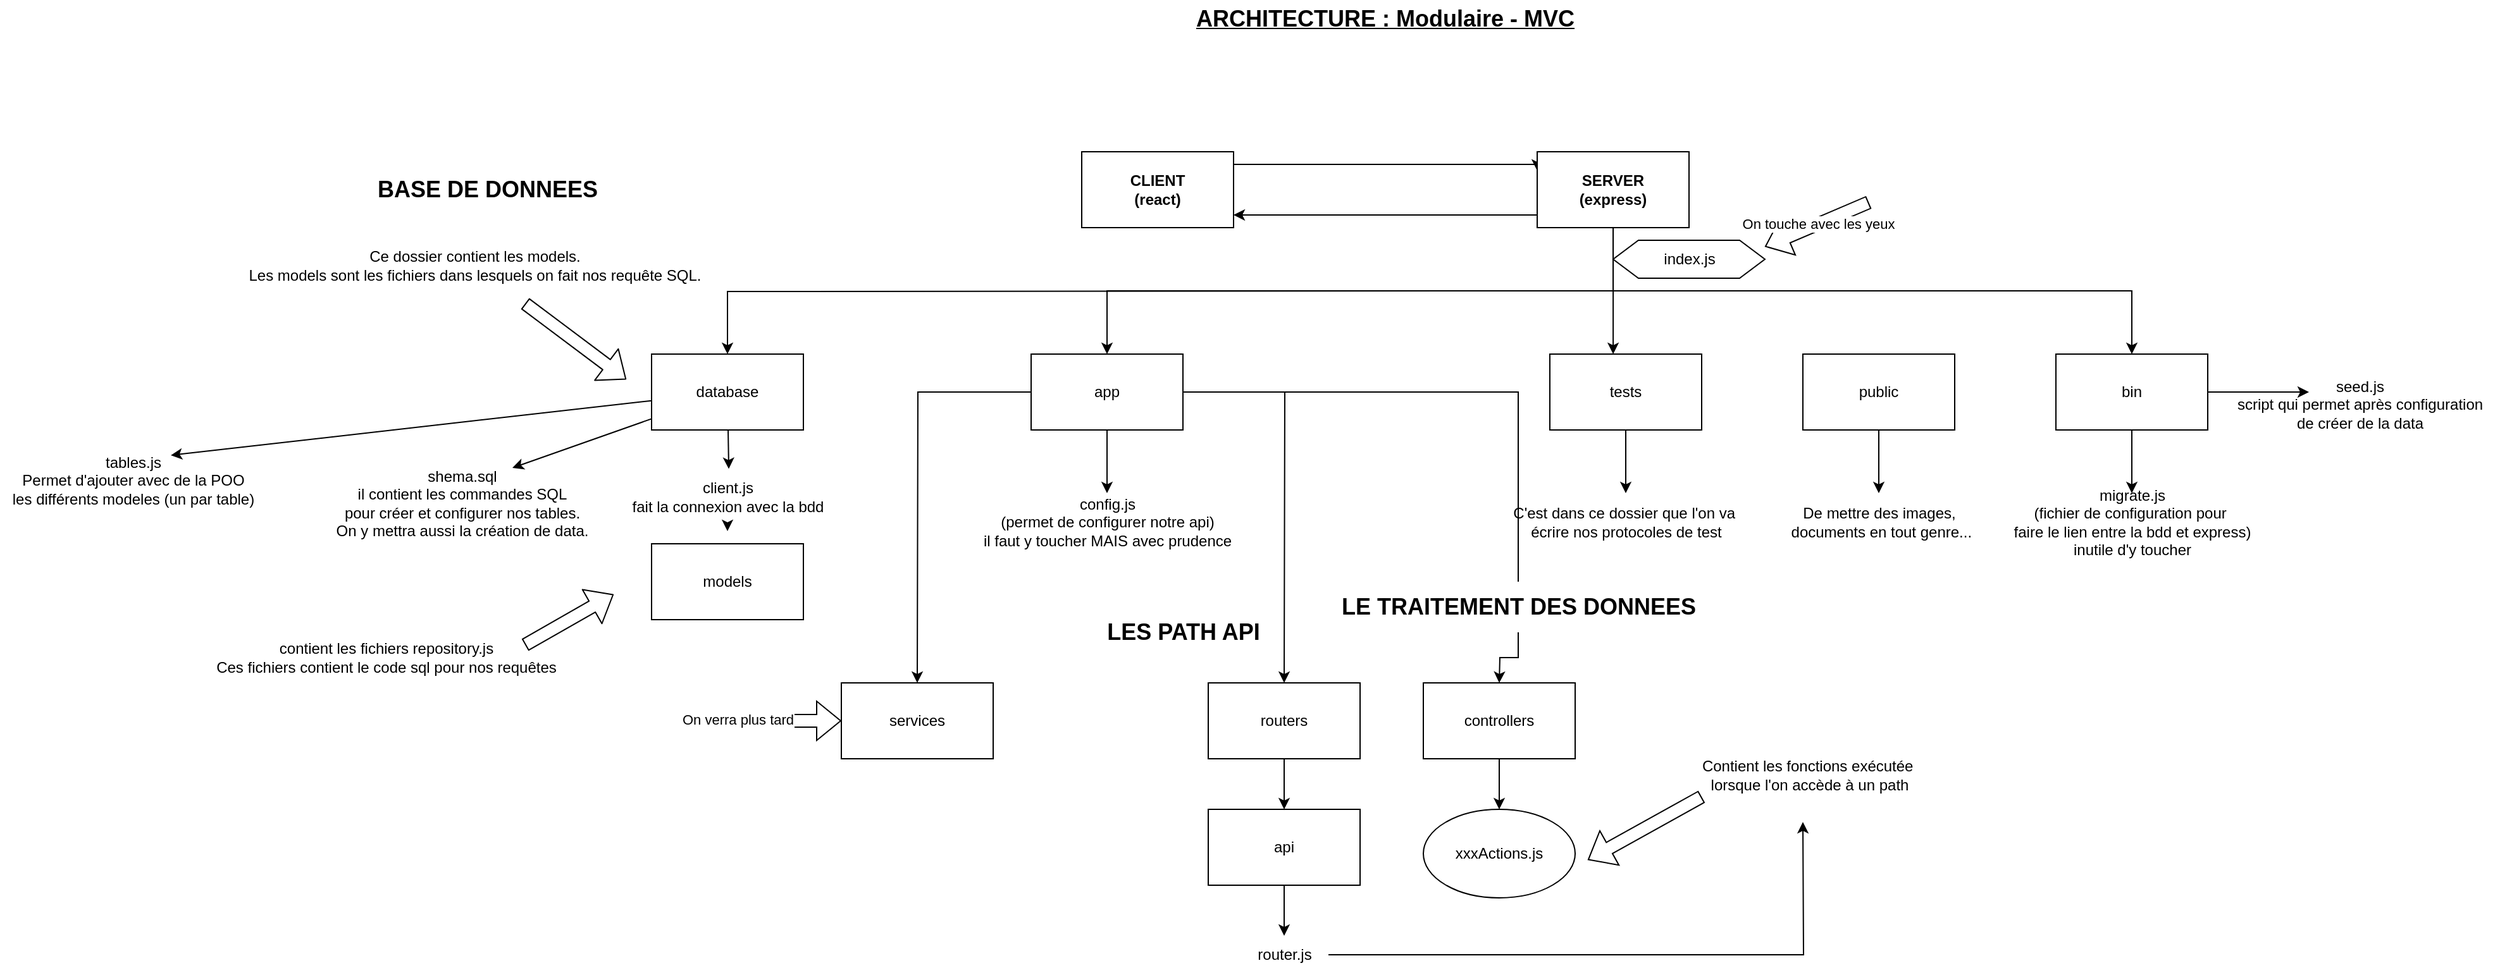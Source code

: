 <mxfile>
    <diagram id="6C8iT1yJUuaaE5_hDtls" name="architecture">
        <mxGraphModel dx="2037" dy="833" grid="1" gridSize="10" guides="1" tooltips="1" connect="1" arrows="1" fold="1" page="1" pageScale="1" pageWidth="827" pageHeight="1169" math="0" shadow="0">
            <root>
                <mxCell id="0"/>
                <mxCell id="1" parent="0"/>
                <mxCell id="2" style="edgeStyle=orthogonalEdgeStyle;rounded=0;orthogonalLoop=1;jettySize=auto;html=1;entryX=0.5;entryY=0;entryDx=0;entryDy=0;" parent="1" source="10" target="22" edge="1">
                    <mxGeometry relative="1" as="geometry">
                        <Array as="points">
                            <mxPoint x="580" y="270"/>
                            <mxPoint x="990" y="270"/>
                        </Array>
                    </mxGeometry>
                </mxCell>
                <mxCell id="3" value="" style="shape=hexagon;perimeter=hexagonPerimeter2;whiteSpace=wrap;html=1;fixedSize=1;" parent="1" vertex="1">
                    <mxGeometry x="580" y="230" width="120" height="30" as="geometry"/>
                </mxCell>
                <mxCell id="4" value="ARCHITECTURE : Modulaire - MVC" style="text;html=1;align=center;verticalAlign=middle;whiteSpace=wrap;rounded=0;fontStyle=5;fontSize=18;" parent="1" vertex="1">
                    <mxGeometry x="240" y="40" width="320" height="30" as="geometry"/>
                </mxCell>
                <mxCell id="5" style="edgeStyle=orthogonalEdgeStyle;rounded=0;orthogonalLoop=1;jettySize=auto;html=1;entryX=0;entryY=0.25;entryDx=0;entryDy=0;" parent="1" source="6" target="10" edge="1">
                    <mxGeometry relative="1" as="geometry">
                        <mxPoint x="500" y="160" as="targetPoint"/>
                        <Array as="points">
                            <mxPoint x="520" y="170"/>
                        </Array>
                    </mxGeometry>
                </mxCell>
                <mxCell id="6" value="&lt;b&gt;CLIENT&lt;/b&gt;&lt;div&gt;&lt;b&gt;(react)&lt;/b&gt;&lt;/div&gt;" style="rounded=0;whiteSpace=wrap;html=1;" parent="1" vertex="1">
                    <mxGeometry x="160" y="160" width="120" height="60" as="geometry"/>
                </mxCell>
                <mxCell id="7" style="edgeStyle=orthogonalEdgeStyle;rounded=0;orthogonalLoop=1;jettySize=auto;html=1;" parent="1" edge="1">
                    <mxGeometry relative="1" as="geometry">
                        <mxPoint x="520" y="210" as="sourcePoint"/>
                        <mxPoint x="280" y="210" as="targetPoint"/>
                    </mxGeometry>
                </mxCell>
                <mxCell id="8" style="edgeStyle=orthogonalEdgeStyle;rounded=0;orthogonalLoop=1;jettySize=auto;html=1;entryX=0.5;entryY=0;entryDx=0;entryDy=0;" parent="1" source="10" target="29" edge="1">
                    <mxGeometry relative="1" as="geometry">
                        <Array as="points">
                            <mxPoint x="580" y="270"/>
                            <mxPoint x="180" y="270"/>
                        </Array>
                    </mxGeometry>
                </mxCell>
                <mxCell id="9" style="edgeStyle=orthogonalEdgeStyle;rounded=0;orthogonalLoop=1;jettySize=auto;html=1;entryX=0.5;entryY=0;entryDx=0;entryDy=0;" parent="1" target="46" edge="1">
                    <mxGeometry relative="1" as="geometry">
                        <mxPoint x="500" y="270" as="sourcePoint"/>
                        <mxPoint x="-160" y="400" as="targetPoint"/>
                    </mxGeometry>
                </mxCell>
                <mxCell id="10" value="&lt;div&gt;&lt;b&gt;SERVER&lt;/b&gt;&lt;/div&gt;&lt;div&gt;&lt;b&gt;(express)&lt;/b&gt;&lt;/div&gt;" style="rounded=0;whiteSpace=wrap;html=1;" parent="1" vertex="1">
                    <mxGeometry x="520" y="160" width="120" height="60" as="geometry"/>
                </mxCell>
                <mxCell id="11" value="index.js" style="text;html=1;align=center;verticalAlign=middle;resizable=0;points=[];autosize=1;strokeColor=none;fillColor=none;" parent="1" vertex="1">
                    <mxGeometry x="610" y="230" width="60" height="30" as="geometry"/>
                </mxCell>
                <mxCell id="12" value="" style="shape=flexArrow;endArrow=classic;html=1;rounded=0;entryX=0.965;entryY=0.502;entryDx=0;entryDy=0;entryPerimeter=0;" parent="1" edge="1">
                    <mxGeometry width="50" height="50" relative="1" as="geometry">
                        <mxPoint x="782.1" y="200" as="sourcePoint"/>
                        <mxPoint x="700.0" y="235.06" as="targetPoint"/>
                    </mxGeometry>
                </mxCell>
                <mxCell id="13" value="On touche avec les yeux" style="edgeLabel;html=1;align=center;verticalAlign=middle;resizable=0;points=[];" parent="12" vertex="1" connectable="0">
                    <mxGeometry x="-0.021" relative="1" as="geometry">
                        <mxPoint as="offset"/>
                    </mxGeometry>
                </mxCell>
                <mxCell id="14" style="edgeStyle=orthogonalEdgeStyle;rounded=0;orthogonalLoop=1;jettySize=auto;html=1;" parent="1" source="15" edge="1">
                    <mxGeometry relative="1" as="geometry">
                        <mxPoint x="590" y="430" as="targetPoint"/>
                    </mxGeometry>
                </mxCell>
                <mxCell id="15" value="tests" style="rounded=0;whiteSpace=wrap;html=1;" parent="1" vertex="1">
                    <mxGeometry x="530" y="320" width="120" height="60" as="geometry"/>
                </mxCell>
                <mxCell id="16" value="C'est dans ce dossier que l'on va&amp;nbsp;&lt;div&gt;écrire nos protocoles de test&lt;/div&gt;" style="text;html=1;align=center;verticalAlign=middle;resizable=0;points=[];autosize=1;strokeColor=none;fillColor=none;" parent="1" vertex="1">
                    <mxGeometry x="490" y="433" width="200" height="40" as="geometry"/>
                </mxCell>
                <mxCell id="17" style="edgeStyle=orthogonalEdgeStyle;rounded=0;orthogonalLoop=1;jettySize=auto;html=1;" parent="1" source="18" edge="1">
                    <mxGeometry relative="1" as="geometry">
                        <mxPoint x="790" y="430" as="targetPoint"/>
                    </mxGeometry>
                </mxCell>
                <mxCell id="18" value="public" style="rounded=0;whiteSpace=wrap;html=1;" parent="1" vertex="1">
                    <mxGeometry x="730" y="320" width="120" height="60" as="geometry"/>
                </mxCell>
                <mxCell id="19" value="De mettre des images,&lt;div&gt;&amp;nbsp;documents en tout genre...&lt;/div&gt;" style="text;html=1;align=center;verticalAlign=middle;resizable=0;points=[];autosize=1;strokeColor=none;fillColor=none;" parent="1" vertex="1">
                    <mxGeometry x="705" y="433" width="170" height="40" as="geometry"/>
                </mxCell>
                <mxCell id="20" style="edgeStyle=orthogonalEdgeStyle;rounded=0;orthogonalLoop=1;jettySize=auto;html=1;" parent="1" source="22" edge="1">
                    <mxGeometry relative="1" as="geometry">
                        <mxPoint x="990" y="430" as="targetPoint"/>
                    </mxGeometry>
                </mxCell>
                <mxCell id="21" style="edgeStyle=orthogonalEdgeStyle;rounded=0;orthogonalLoop=1;jettySize=auto;html=1;" parent="1" source="22" edge="1">
                    <mxGeometry relative="1" as="geometry">
                        <mxPoint x="1130" y="350" as="targetPoint"/>
                    </mxGeometry>
                </mxCell>
                <mxCell id="22" value="bin" style="rounded=0;whiteSpace=wrap;html=1;" parent="1" vertex="1">
                    <mxGeometry x="930" y="320" width="120" height="60" as="geometry"/>
                </mxCell>
                <mxCell id="23" value="migrate.js&lt;div&gt;(fichier de configuration pour&amp;nbsp;&lt;/div&gt;&lt;div&gt;faire le lien entre la bdd et express)&lt;/div&gt;&lt;div&gt;inutile d'y toucher&lt;/div&gt;" style="text;html=1;align=center;verticalAlign=middle;resizable=0;points=[];autosize=1;strokeColor=none;fillColor=none;" parent="1" vertex="1">
                    <mxGeometry x="885" y="418" width="210" height="70" as="geometry"/>
                </mxCell>
                <mxCell id="24" value="seed.js&lt;div&gt;script qui permet après configuration&lt;/div&gt;&lt;div&gt;de créer de la data&lt;/div&gt;" style="text;html=1;align=center;verticalAlign=middle;resizable=0;points=[];autosize=1;strokeColor=none;fillColor=none;" parent="1" vertex="1">
                    <mxGeometry x="1060" y="330" width="220" height="60" as="geometry"/>
                </mxCell>
                <mxCell id="25" style="edgeStyle=orthogonalEdgeStyle;rounded=0;orthogonalLoop=1;jettySize=auto;html=1;" parent="1" source="29" edge="1">
                    <mxGeometry relative="1" as="geometry">
                        <mxPoint x="180" y="430" as="targetPoint"/>
                    </mxGeometry>
                </mxCell>
                <mxCell id="26" style="edgeStyle=orthogonalEdgeStyle;rounded=0;orthogonalLoop=1;jettySize=auto;html=1;" parent="1" source="29" edge="1">
                    <mxGeometry relative="1" as="geometry">
                        <mxPoint x="30" y="580" as="targetPoint"/>
                    </mxGeometry>
                </mxCell>
                <mxCell id="27" style="edgeStyle=orthogonalEdgeStyle;rounded=0;orthogonalLoop=1;jettySize=auto;html=1;" parent="1" source="29" edge="1">
                    <mxGeometry relative="1" as="geometry">
                        <mxPoint x="320" y="580" as="targetPoint"/>
                    </mxGeometry>
                </mxCell>
                <mxCell id="28" style="edgeStyle=orthogonalEdgeStyle;rounded=0;orthogonalLoop=1;jettySize=auto;html=1;startArrow=none;" parent="1" source="63" edge="1">
                    <mxGeometry relative="1" as="geometry">
                        <mxPoint x="490" y="580" as="targetPoint"/>
                    </mxGeometry>
                </mxCell>
                <mxCell id="29" value="app" style="rounded=0;whiteSpace=wrap;html=1;" parent="1" vertex="1">
                    <mxGeometry x="120" y="320" width="120" height="60" as="geometry"/>
                </mxCell>
                <mxCell id="30" value="config.js&lt;div&gt;(permet de configurer notre api)&lt;/div&gt;&lt;div&gt;il faut y toucher MAIS avec prudence&lt;/div&gt;" style="text;html=1;align=center;verticalAlign=middle;resizable=0;points=[];autosize=1;strokeColor=none;fillColor=none;" parent="1" vertex="1">
                    <mxGeometry x="70" y="423" width="220" height="60" as="geometry"/>
                </mxCell>
                <mxCell id="31" value="services" style="whiteSpace=wrap;html=1;" parent="1" vertex="1">
                    <mxGeometry x="-30" y="580" width="120" height="60" as="geometry"/>
                </mxCell>
                <mxCell id="32" value="" style="shape=flexArrow;endArrow=classic;html=1;rounded=0;entryX=0;entryY=0.5;entryDx=0;entryDy=0;" parent="1" target="31" edge="1">
                    <mxGeometry width="50" height="50" relative="1" as="geometry">
                        <mxPoint x="-140" y="610" as="sourcePoint"/>
                        <mxPoint x="-90" y="580" as="targetPoint"/>
                    </mxGeometry>
                </mxCell>
                <mxCell id="33" value="On verra plus tard" style="edgeLabel;html=1;align=center;verticalAlign=middle;resizable=0;points=[];" parent="32" vertex="1" connectable="0">
                    <mxGeometry x="-0.49" y="1" relative="1" as="geometry">
                        <mxPoint as="offset"/>
                    </mxGeometry>
                </mxCell>
                <mxCell id="34" style="edgeStyle=orthogonalEdgeStyle;rounded=0;orthogonalLoop=1;jettySize=auto;html=1;" parent="1" source="35" edge="1">
                    <mxGeometry relative="1" as="geometry">
                        <mxPoint x="320" y="680" as="targetPoint"/>
                    </mxGeometry>
                </mxCell>
                <mxCell id="35" value="routers" style="rounded=0;whiteSpace=wrap;html=1;" parent="1" vertex="1">
                    <mxGeometry x="260" y="580" width="120" height="60" as="geometry"/>
                </mxCell>
                <mxCell id="36" style="edgeStyle=orthogonalEdgeStyle;rounded=0;orthogonalLoop=1;jettySize=auto;html=1;" parent="1" source="37" edge="1">
                    <mxGeometry relative="1" as="geometry">
                        <mxPoint x="730" y="690" as="targetPoint"/>
                    </mxGeometry>
                </mxCell>
                <mxCell id="37" value="router.js" style="text;html=1;align=center;verticalAlign=middle;resizable=0;points=[];autosize=1;strokeColor=none;fillColor=none;" parent="1" vertex="1">
                    <mxGeometry x="285" y="780" width="70" height="30" as="geometry"/>
                </mxCell>
                <mxCell id="38" style="edgeStyle=orthogonalEdgeStyle;rounded=0;orthogonalLoop=1;jettySize=auto;html=1;" parent="1" source="39" edge="1">
                    <mxGeometry relative="1" as="geometry">
                        <mxPoint x="320" y="780" as="targetPoint"/>
                    </mxGeometry>
                </mxCell>
                <mxCell id="39" value="api" style="rounded=0;whiteSpace=wrap;html=1;" parent="1" vertex="1">
                    <mxGeometry x="260" y="680" width="120" height="60" as="geometry"/>
                </mxCell>
                <mxCell id="40" value="" style="edgeStyle=orthogonalEdgeStyle;rounded=0;orthogonalLoop=1;jettySize=auto;html=1;" parent="1" source="41" target="42" edge="1">
                    <mxGeometry relative="1" as="geometry"/>
                </mxCell>
                <mxCell id="41" value="controllers" style="rounded=0;whiteSpace=wrap;html=1;" parent="1" vertex="1">
                    <mxGeometry x="430" y="580" width="120" height="60" as="geometry"/>
                </mxCell>
                <mxCell id="42" value="xxxActions.js" style="ellipse;whiteSpace=wrap;html=1;rounded=0;" parent="1" vertex="1">
                    <mxGeometry x="430" y="680" width="120" height="70" as="geometry"/>
                </mxCell>
                <mxCell id="43" value="" style="shape=flexArrow;endArrow=classic;html=1;rounded=0;" parent="1" edge="1">
                    <mxGeometry width="50" height="50" relative="1" as="geometry">
                        <mxPoint x="650" y="670" as="sourcePoint"/>
                        <mxPoint x="560" y="720" as="targetPoint"/>
                    </mxGeometry>
                </mxCell>
                <mxCell id="44" value="Contient les fonctions exécutée&amp;nbsp;&lt;div&gt;lorsque l'on accède à un path&lt;/div&gt;" style="text;html=1;align=center;verticalAlign=middle;resizable=0;points=[];autosize=1;strokeColor=none;fillColor=none;" parent="1" vertex="1">
                    <mxGeometry x="640" y="633" width="190" height="40" as="geometry"/>
                </mxCell>
                <mxCell id="45" style="edgeStyle=orthogonalEdgeStyle;rounded=0;orthogonalLoop=1;jettySize=auto;html=1;entryX=0.417;entryY=0;entryDx=0;entryDy=0;entryPerimeter=0;" parent="1" source="10" target="15" edge="1">
                    <mxGeometry relative="1" as="geometry"/>
                </mxCell>
                <mxCell id="52" style="edgeStyle=none;html=1;entryX=0.506;entryY=-0.055;entryDx=0;entryDy=0;entryPerimeter=0;" parent="1" source="46" target="50" edge="1">
                    <mxGeometry relative="1" as="geometry"/>
                </mxCell>
                <mxCell id="53" style="edgeStyle=none;html=1;" parent="1" source="46" edge="1">
                    <mxGeometry relative="1" as="geometry">
                        <mxPoint x="-290" y="410" as="targetPoint"/>
                    </mxGeometry>
                </mxCell>
                <mxCell id="55" style="edgeStyle=none;html=1;" parent="1" source="46" edge="1">
                    <mxGeometry relative="1" as="geometry">
                        <mxPoint x="-560" y="400" as="targetPoint"/>
                    </mxGeometry>
                </mxCell>
                <mxCell id="46" value="database" style="whiteSpace=wrap;html=1;" parent="1" vertex="1">
                    <mxGeometry x="-180" y="320" width="120" height="60" as="geometry"/>
                </mxCell>
                <mxCell id="48" value="Ce dossier contient les models.&lt;br&gt;Les models sont les fichiers dans lesquels on fait nos requête SQL." style="text;html=1;align=center;verticalAlign=middle;resizable=0;points=[];autosize=1;strokeColor=none;fillColor=none;" parent="1" vertex="1">
                    <mxGeometry x="-510" y="230" width="380" height="40" as="geometry"/>
                </mxCell>
                <mxCell id="49" value="" style="shape=flexArrow;endArrow=classic;html=1;" parent="1" edge="1">
                    <mxGeometry width="50" height="50" relative="1" as="geometry">
                        <mxPoint x="-280" y="280" as="sourcePoint"/>
                        <mxPoint x="-200" y="340" as="targetPoint"/>
                    </mxGeometry>
                </mxCell>
                <mxCell id="57" style="edgeStyle=none;html=1;" parent="1" source="50" edge="1">
                    <mxGeometry relative="1" as="geometry">
                        <mxPoint x="-120" y="460" as="targetPoint"/>
                    </mxGeometry>
                </mxCell>
                <mxCell id="50" value="client.js&lt;br&gt;fait la connexion avec la bdd" style="text;html=1;align=center;verticalAlign=middle;resizable=0;points=[];autosize=1;strokeColor=none;fillColor=none;" parent="1" vertex="1">
                    <mxGeometry x="-205" y="413" width="170" height="40" as="geometry"/>
                </mxCell>
                <mxCell id="54" value="shema.sql&lt;br&gt;il contient les commandes SQL&lt;br&gt;pour créer et configurer nos tables.&lt;br&gt;On y mettra aussi la création de data." style="text;html=1;align=center;verticalAlign=middle;resizable=0;points=[];autosize=1;strokeColor=none;fillColor=none;" parent="1" vertex="1">
                    <mxGeometry x="-440" y="403" width="220" height="70" as="geometry"/>
                </mxCell>
                <mxCell id="56" value="tables.js&lt;br&gt;Permet d'ajouter avec de la POO&lt;br&gt;les différents modeles (un par table)" style="text;html=1;align=center;verticalAlign=middle;resizable=0;points=[];autosize=1;strokeColor=none;fillColor=none;" parent="1" vertex="1">
                    <mxGeometry x="-695" y="390" width="210" height="60" as="geometry"/>
                </mxCell>
                <mxCell id="59" value="models" style="rounded=0;whiteSpace=wrap;html=1;" parent="1" vertex="1">
                    <mxGeometry x="-180" y="470" width="120" height="60" as="geometry"/>
                </mxCell>
                <mxCell id="60" value="" style="shape=flexArrow;endArrow=classic;html=1;" parent="1" edge="1">
                    <mxGeometry width="50" height="50" relative="1" as="geometry">
                        <mxPoint x="-280" y="550" as="sourcePoint"/>
                        <mxPoint x="-210" y="510" as="targetPoint"/>
                    </mxGeometry>
                </mxCell>
                <mxCell id="61" value="contient les fichiers repository.js&lt;br&gt;Ces fichiers contient le code sql pour nos requêtes" style="text;html=1;align=center;verticalAlign=middle;resizable=0;points=[];autosize=1;strokeColor=none;fillColor=none;" parent="1" vertex="1">
                    <mxGeometry x="-535" y="540" width="290" height="40" as="geometry"/>
                </mxCell>
                <mxCell id="62" value="BASE DE DONNEES" style="text;html=1;align=center;verticalAlign=middle;resizable=0;points=[];autosize=1;strokeColor=none;fillColor=none;fontStyle=1;fontSize=18;" parent="1" vertex="1">
                    <mxGeometry x="-410" y="170" width="200" height="40" as="geometry"/>
                </mxCell>
                <mxCell id="64" value="" style="edgeStyle=orthogonalEdgeStyle;rounded=0;orthogonalLoop=1;jettySize=auto;html=1;endArrow=none;" parent="1" source="29" target="63" edge="1">
                    <mxGeometry relative="1" as="geometry">
                        <mxPoint x="490" y="580" as="targetPoint"/>
                        <mxPoint x="240" y="350" as="sourcePoint"/>
                    </mxGeometry>
                </mxCell>
                <mxCell id="63" value="LE TRAITEMENT DES DONNEES" style="text;html=1;align=center;verticalAlign=middle;resizable=0;points=[];autosize=1;strokeColor=none;fillColor=none;fontSize=18;fontStyle=1" parent="1" vertex="1">
                    <mxGeometry x="355" y="500" width="300" height="40" as="geometry"/>
                </mxCell>
                <mxCell id="65" value="LES PATH API" style="text;html=1;align=center;verticalAlign=middle;resizable=0;points=[];autosize=1;strokeColor=none;fillColor=none;fontSize=18;fontStyle=1" parent="1" vertex="1">
                    <mxGeometry x="170" y="520" width="140" height="40" as="geometry"/>
                </mxCell>
            </root>
        </mxGraphModel>
    </diagram>
    <diagram id="ioc8HEbwDxMBcM6mTdF6" name="routes &amp; controller">
        <mxGraphModel dx="2203" dy="852" grid="1" gridSize="10" guides="1" tooltips="1" connect="1" arrows="1" fold="1" page="1" pageScale="1" pageWidth="827" pageHeight="1169" math="0" shadow="0">
            <root>
                <mxCell id="0"/>
                <mxCell id="1" parent="0"/>
                <mxCell id="cNtUB5BeEh3PnVd3XFT7-48" value="" style="rounded=0;whiteSpace=wrap;html=1;" parent="1" vertex="1">
                    <mxGeometry x="-15" y="1410.5" width="350" height="209" as="geometry"/>
                </mxCell>
                <mxCell id="cNtUB5BeEh3PnVd3XFT7-49" value="DOSSIER APP" style="text;html=1;align=center;verticalAlign=middle;whiteSpace=wrap;rounded=0;fontStyle=5;fontSize=18;" parent="1" vertex="1">
                    <mxGeometry x="255" y="970" width="320" height="30" as="geometry"/>
                </mxCell>
                <mxCell id="cNtUB5BeEh3PnVd3XFT7-50" value="routers" style="rounded=0;whiteSpace=wrap;html=1;" parent="1" vertex="1">
                    <mxGeometry x="215" y="1030" width="120" height="60" as="geometry"/>
                </mxCell>
                <mxCell id="cNtUB5BeEh3PnVd3XFT7-51" value="controllers" style="rounded=0;whiteSpace=wrap;html=1;" parent="1" vertex="1">
                    <mxGeometry x="495" y="1030" width="120" height="60" as="geometry"/>
                </mxCell>
                <mxCell id="cNtUB5BeEh3PnVd3XFT7-52" value="dossier qui contient nos routes&lt;div&gt;&lt;br&gt;&lt;/div&gt;&lt;div&gt;route : path + action à executer&lt;/div&gt;" style="text;html=1;align=center;verticalAlign=middle;resizable=0;points=[];autosize=1;strokeColor=none;fillColor=none;" parent="1" vertex="1">
                    <mxGeometry x="-45" y="975" width="190" height="60" as="geometry"/>
                </mxCell>
                <mxCell id="cNtUB5BeEh3PnVd3XFT7-53" value="" style="shape=flexArrow;endArrow=classic;html=1;rounded=0;" parent="1" edge="1">
                    <mxGeometry width="50" height="50" relative="1" as="geometry">
                        <mxPoint x="145" y="1010" as="sourcePoint"/>
                        <mxPoint x="205" y="1040" as="targetPoint"/>
                    </mxGeometry>
                </mxCell>
                <mxCell id="cNtUB5BeEh3PnVd3XFT7-54" value="dossier qui contient nos controllers&lt;div&gt;&lt;br&gt;&lt;/div&gt;&lt;div&gt;chaque controller contient des actions&lt;/div&gt;&lt;div&gt;chaque action execute une fonction qui renvoie une response&lt;/div&gt;" style="text;html=1;align=center;verticalAlign=middle;resizable=0;points=[];autosize=1;strokeColor=none;fillColor=none;" parent="1" vertex="1">
                    <mxGeometry x="665" y="970" width="350" height="70" as="geometry"/>
                </mxCell>
                <mxCell id="cNtUB5BeEh3PnVd3XFT7-55" value="" style="shape=flexArrow;endArrow=classic;html=1;rounded=0;" parent="1" edge="1">
                    <mxGeometry width="50" height="50" relative="1" as="geometry">
                        <mxPoint x="675" y="990" as="sourcePoint"/>
                        <mxPoint x="625" y="1030" as="targetPoint"/>
                    </mxGeometry>
                </mxCell>
                <mxCell id="cNtUB5BeEh3PnVd3XFT7-56" value="AVOIR LES INSCRITS SUR copaindavant.com" style="text;html=1;align=center;verticalAlign=middle;resizable=0;points=[];autosize=1;strokeColor=none;fillColor=none;fontStyle=4" parent="1" vertex="1">
                    <mxGeometry x="280" y="1210" width="270" height="30" as="geometry"/>
                </mxCell>
                <mxCell id="cNtUB5BeEh3PnVd3XFT7-57" value="&lt;font color=&quot;#fcfcfc&quot;&gt;&lt;b&gt;CLIQUE ICI POUR AFFICHER LES ELEVES DE TON LYCEE&lt;/b&gt;&lt;/font&gt;" style="rounded=0;whiteSpace=wrap;html=1;labelBackgroundColor=#FF8880;fillColor=#FF7878;" parent="1" vertex="1">
                    <mxGeometry x="-15" y="1326" width="345" height="30" as="geometry"/>
                </mxCell>
                <mxCell id="cNtUB5BeEh3PnVd3XFT7-58" value="" style="shape=flexArrow;endArrow=classic;html=1;rounded=0;" parent="1" edge="1">
                    <mxGeometry width="50" height="50" relative="1" as="geometry">
                        <mxPoint x="380" y="1340.5" as="sourcePoint"/>
                        <mxPoint x="550" y="1340.5" as="targetPoint"/>
                    </mxGeometry>
                </mxCell>
                <mxCell id="cNtUB5BeEh3PnVd3XFT7-59" value="SERVER" style="rounded=0;whiteSpace=wrap;html=1;" parent="1" vertex="1">
                    <mxGeometry x="600" y="1311" width="120" height="60" as="geometry"/>
                </mxCell>
                <mxCell id="cNtUB5BeEh3PnVd3XFT7-60" value="Methode HTTP : GET + endpoint (route api)" style="text;html=1;align=center;verticalAlign=middle;resizable=0;points=[];autosize=1;strokeColor=none;fillColor=none;" parent="1" vertex="1">
                    <mxGeometry x="340" y="1291" width="260" height="30" as="geometry"/>
                </mxCell>
                <mxCell id="cNtUB5BeEh3PnVd3XFT7-61" value="router.get(&quot;/path&quot;, action_a_executer&quot;)" style="text;html=1;align=center;verticalAlign=middle;resizable=0;points=[];autosize=1;strokeColor=none;fillColor=none;" parent="1" vertex="1">
                    <mxGeometry x="590" y="1371" width="230" height="30" as="geometry"/>
                </mxCell>
                <mxCell id="cNtUB5BeEh3PnVd3XFT7-62" value="axios.get(endpoint)&amp;nbsp;" style="text;html=1;align=center;verticalAlign=middle;resizable=0;points=[];autosize=1;strokeColor=none;fillColor=none;" parent="1" vertex="1">
                    <mxGeometry x="405" y="1359" width="130" height="30" as="geometry"/>
                </mxCell>
                <mxCell id="cNtUB5BeEh3PnVd3XFT7-63" value="EXEMPLE" style="text;html=1;align=center;verticalAlign=middle;whiteSpace=wrap;rounded=0;fontStyle=5;fontSize=18;" parent="1" vertex="1">
                    <mxGeometry x="255" y="1150" width="320" height="30" as="geometry"/>
                </mxCell>
                <mxCell id="cNtUB5BeEh3PnVd3XFT7-64" value="" style="shape=flexArrow;endArrow=classic;html=1;rounded=0;entryX=0.667;entryY=0.5;entryDx=0;entryDy=0;entryPerimeter=0;" parent="1" edge="1">
                    <mxGeometry width="50" height="50" relative="1" as="geometry">
                        <mxPoint x="545" y="1510" as="sourcePoint"/>
                        <mxPoint x="380.115" y="1510.5" as="targetPoint"/>
                    </mxGeometry>
                </mxCell>
                <mxCell id="cNtUB5BeEh3PnVd3XFT7-65" style="edgeStyle=orthogonalEdgeStyle;rounded=0;orthogonalLoop=1;jettySize=auto;html=1;" parent="1" source="cNtUB5BeEh3PnVd3XFT7-66" edge="1">
                    <mxGeometry relative="1" as="geometry">
                        <mxPoint x="665" y="1720" as="targetPoint"/>
                    </mxGeometry>
                </mxCell>
                <mxCell id="cNtUB5BeEh3PnVd3XFT7-66" value="router.js" style="rounded=0;whiteSpace=wrap;html=1;" parent="1" vertex="1">
                    <mxGeometry x="605" y="1600" width="120" height="60" as="geometry"/>
                </mxCell>
                <mxCell id="cNtUB5BeEh3PnVd3XFT7-67" style="edgeStyle=orthogonalEdgeStyle;rounded=0;orthogonalLoop=1;jettySize=auto;html=1;" parent="1" source="cNtUB5BeEh3PnVd3XFT7-68" edge="1">
                    <mxGeometry relative="1" as="geometry">
                        <mxPoint x="440.0" y="1600" as="targetPoint"/>
                    </mxGeometry>
                </mxCell>
                <mxCell id="cNtUB5BeEh3PnVd3XFT7-68" value="res.json({result : élèves})" style="text;html=1;align=center;verticalAlign=middle;resizable=0;points=[];autosize=1;strokeColor=none;fillColor=none;" parent="1" vertex="1">
                    <mxGeometry x="360" y="1540" width="160" height="30" as="geometry"/>
                </mxCell>
                <mxCell id="cNtUB5BeEh3PnVd3XFT7-69" value="Christian" style="shape=umlActor;verticalLabelPosition=bottom;verticalAlign=top;html=1;outlineConnect=0;" parent="1" vertex="1">
                    <mxGeometry x="65" y="1480" width="30" height="60" as="geometry"/>
                </mxCell>
                <mxCell id="cNtUB5BeEh3PnVd3XFT7-70" value="Aissatou" style="shape=umlActor;verticalLabelPosition=bottom;verticalAlign=top;html=1;outlineConnect=0;" parent="1" vertex="1">
                    <mxGeometry x="125" y="1480" width="30" height="60" as="geometry"/>
                </mxCell>
                <mxCell id="cNtUB5BeEh3PnVd3XFT7-71" value="Daniel" style="shape=umlActor;verticalLabelPosition=bottom;verticalAlign=top;html=1;outlineConnect=0;" parent="1" vertex="1">
                    <mxGeometry x="195" y="1480" width="30" height="60" as="geometry"/>
                </mxCell>
                <mxCell id="cNtUB5BeEh3PnVd3XFT7-72" value="Charlotte" style="shape=umlActor;verticalLabelPosition=bottom;verticalAlign=top;html=1;outlineConnect=0;" parent="1" vertex="1">
                    <mxGeometry x="255" y="1480" width="30" height="60" as="geometry"/>
                </mxCell>
                <mxCell id="cNtUB5BeEh3PnVd3XFT7-73" value="etc..." style="text;html=1;align=center;verticalAlign=middle;resizable=0;points=[];autosize=1;strokeColor=none;fillColor=none;" parent="1" vertex="1">
                    <mxGeometry x="285" y="1500" width="50" height="30" as="geometry"/>
                </mxCell>
                <mxCell id="cNtUB5BeEh3PnVd3XFT7-74" value="" style="shape=flexArrow;endArrow=classic;html=1;rounded=0;" parent="1" edge="1">
                    <mxGeometry width="50" height="50" relative="1" as="geometry">
                        <mxPoint x="-135" y="1450" as="sourcePoint"/>
                        <mxPoint x="-25" y="1485" as="targetPoint"/>
                    </mxGeometry>
                </mxCell>
                <mxCell id="cNtUB5BeEh3PnVd3XFT7-75" value="On a notre réponse et on la traite comme bon nous semble." style="text;html=1;align=center;verticalAlign=middle;resizable=0;points=[];autosize=1;strokeColor=none;fillColor=none;" parent="1" vertex="1">
                    <mxGeometry x="-350" y="1410.5" width="340" height="30" as="geometry"/>
                </mxCell>
                <mxCell id="cNtUB5BeEh3PnVd3XFT7-76" value="result = {&lt;div&gt;&lt;span style=&quot;white-space-collapse: preserve;&quot;&gt;&#9;&lt;/span&gt;&lt;span style=&quot;white-space-collapse: preserve;&quot;&gt;&#9;&lt;/span&gt;&lt;span style=&quot;white-space-collapse: preserve;&quot;&gt;&#9;&lt;/span&gt;nom: &quot;Christian&quot;,&lt;br&gt;&lt;/div&gt;&lt;div&gt;},&lt;/div&gt;&lt;div&gt;{&lt;/div&gt;&lt;div&gt;&lt;span style=&quot;white-space-collapse: preserve;&quot;&gt;&#9;&lt;/span&gt;&lt;span style=&quot;white-space-collapse: preserve;&quot;&gt;&#9;&lt;/span&gt;&lt;span style=&quot;white-space-collapse: preserve;&quot;&gt;&#9;&lt;/span&gt;nom: &quot;Aissatou&quot;,&lt;/div&gt;&lt;div&gt;},&lt;/div&gt;&lt;div&gt;&lt;span style=&quot;white-space-collapse: preserve;&quot;&gt;&#9;&lt;/span&gt;etc...&lt;/div&gt;&lt;div&gt;}&lt;/div&gt;" style="text;html=1;align=center;verticalAlign=middle;resizable=0;points=[];autosize=1;strokeColor=none;fillColor=none;" parent="1" vertex="1">
                    <mxGeometry x="345" y="1610" width="190" height="130" as="geometry"/>
                </mxCell>
                <mxCell id="cNtUB5BeEh3PnVd3XFT7-77" style="edgeStyle=orthogonalEdgeStyle;rounded=0;orthogonalLoop=1;jettySize=auto;html=1;entryX=0.5;entryY=0;entryDx=0;entryDy=0;" parent="1" source="cNtUB5BeEh3PnVd3XFT7-78" target="cNtUB5BeEh3PnVd3XFT7-82" edge="1">
                    <mxGeometry relative="1" as="geometry"/>
                </mxCell>
                <mxCell id="cNtUB5BeEh3PnVd3XFT7-78" value="controllers" style="rounded=0;whiteSpace=wrap;html=1;" parent="1" vertex="1">
                    <mxGeometry x="605" y="1720" width="120" height="60" as="geometry"/>
                </mxCell>
                <mxCell id="cNtUB5BeEh3PnVd3XFT7-79" style="edgeStyle=orthogonalEdgeStyle;rounded=0;orthogonalLoop=1;jettySize=auto;html=1;entryX=0.5;entryY=0;entryDx=0;entryDy=0;" parent="1" source="cNtUB5BeEh3PnVd3XFT7-80" target="cNtUB5BeEh3PnVd3XFT7-66" edge="1">
                    <mxGeometry relative="1" as="geometry"/>
                </mxCell>
                <mxCell id="cNtUB5BeEh3PnVd3XFT7-80" value="SERVER" style="rounded=0;whiteSpace=wrap;html=1;" parent="1" vertex="1">
                    <mxGeometry x="605" y="1480" width="120" height="60" as="geometry"/>
                </mxCell>
                <mxCell id="cNtUB5BeEh3PnVd3XFT7-81" value="" style="group" parent="1" vertex="1" connectable="0">
                    <mxGeometry x="605" y="1810" width="120" height="80" as="geometry"/>
                </mxCell>
                <mxCell id="cNtUB5BeEh3PnVd3XFT7-82" value="" style="ellipse;whiteSpace=wrap;html=1;" parent="cNtUB5BeEh3PnVd3XFT7-81" vertex="1">
                    <mxGeometry width="120" height="80" as="geometry"/>
                </mxCell>
                <mxCell id="cNtUB5BeEh3PnVd3XFT7-83" value="eleveActions.js" style="text;html=1;align=center;verticalAlign=middle;resizable=0;points=[];autosize=1;strokeColor=none;fillColor=none;" parent="cNtUB5BeEh3PnVd3XFT7-81" vertex="1">
                    <mxGeometry x="10" y="25" width="100" height="30" as="geometry"/>
                </mxCell>
                <mxCell id="cNtUB5BeEh3PnVd3XFT7-84" value="" style="shape=flexArrow;endArrow=classic;html=1;rounded=0;" parent="1" edge="1">
                    <mxGeometry width="50" height="50" relative="1" as="geometry">
                        <mxPoint x="795" y="1800" as="sourcePoint"/>
                        <mxPoint x="730" y="1850" as="targetPoint"/>
                    </mxGeometry>
                </mxCell>
                <mxCell id="cNtUB5BeEh3PnVd3XFT7-85" value="Ecrire une fonction qui renvoie&amp;nbsp;&lt;div&gt;une réponse content la liste des élèves&lt;/div&gt;" style="text;html=1;align=center;verticalAlign=middle;resizable=0;points=[];autosize=1;strokeColor=none;fillColor=none;" parent="1" vertex="1">
                    <mxGeometry x="735" y="1755" width="230" height="40" as="geometry"/>
                </mxCell>
                <mxCell id="15pteKA1iZLfncyaAy6J-1" value="" style="shape=flexArrow;endArrow=classic;html=1;rounded=0;" edge="1" parent="1">
                    <mxGeometry width="50" height="50" relative="1" as="geometry">
                        <mxPoint x="830" y="1340.5" as="sourcePoint"/>
                        <mxPoint x="1000" y="1340.5" as="targetPoint"/>
                    </mxGeometry>
                </mxCell>
                <mxCell id="15pteKA1iZLfncyaAy6J-2" value="BDD" style="rounded=0;whiteSpace=wrap;html=1;" vertex="1" parent="1">
                    <mxGeometry x="1040" y="1311" width="120" height="60" as="geometry"/>
                </mxCell>
                <mxCell id="15pteKA1iZLfncyaAy6J-3" value="BDD" style="rounded=0;whiteSpace=wrap;html=1;" vertex="1" parent="1">
                    <mxGeometry x="1040" y="1480" width="120" height="60" as="geometry"/>
                </mxCell>
                <mxCell id="15pteKA1iZLfncyaAy6J-4" value="" style="shape=flexArrow;endArrow=classic;html=1;rounded=0;" edge="1" parent="1">
                    <mxGeometry width="50" height="50" relative="1" as="geometry">
                        <mxPoint x="1000" y="1510" as="sourcePoint"/>
                        <mxPoint x="830" y="1510" as="targetPoint"/>
                    </mxGeometry>
                </mxCell>
            </root>
        </mxGraphModel>
    </diagram>
    <diagram id="YWHd9Wxd-sJmWYzv4tpr" name="Modelisation BDD">
        <mxGraphModel dx="1515" dy="337" grid="1" gridSize="10" guides="1" tooltips="1" connect="1" arrows="1" fold="1" page="1" pageScale="1" pageWidth="827" pageHeight="1169" math="0" shadow="0">
            <root>
                <mxCell id="0"/>
                <mxCell id="1" parent="0"/>
                <mxCell id="B8jI-MIhNWEga3AymxBE-5" style="edgeStyle=orthogonalEdgeStyle;rounded=0;orthogonalLoop=1;jettySize=auto;html=1;entryX=0.5;entryY=0;entryDx=0;entryDy=0;endArrow=none;endFill=0;" parent="1" source="B8jI-MIhNWEga3AymxBE-26" target="B8jI-MIhNWEga3AymxBE-15" edge="1">
                    <mxGeometry relative="1" as="geometry"/>
                </mxCell>
                <mxCell id="B8jI-MIhNWEga3AymxBE-6" value="GUITARE" style="swimlane;fontStyle=0;childLayout=stackLayout;horizontal=1;startSize=26;fillColor=none;horizontalStack=0;resizeParent=1;resizeParentMax=0;resizeLast=0;collapsible=1;marginBottom=0;whiteSpace=wrap;html=1;" parent="1" vertex="1">
                    <mxGeometry x="-30" y="705" width="140" height="130" as="geometry"/>
                </mxCell>
                <mxCell id="B8jI-MIhNWEga3AymxBE-7" value="id" style="text;strokeColor=none;fillColor=none;align=left;verticalAlign=top;spacingLeft=4;spacingRight=4;overflow=hidden;rotatable=0;points=[[0,0.5],[1,0.5]];portConstraint=eastwest;whiteSpace=wrap;html=1;" parent="B8jI-MIhNWEga3AymxBE-6" vertex="1">
                    <mxGeometry y="26" width="140" height="26" as="geometry"/>
                </mxCell>
                <mxCell id="B8jI-MIhNWEga3AymxBE-8" value="nom" style="text;strokeColor=none;fillColor=none;align=left;verticalAlign=top;spacingLeft=4;spacingRight=4;overflow=hidden;rotatable=0;points=[[0,0.5],[1,0.5]];portConstraint=eastwest;whiteSpace=wrap;html=1;" parent="B8jI-MIhNWEga3AymxBE-6" vertex="1">
                    <mxGeometry y="52" width="140" height="26" as="geometry"/>
                </mxCell>
                <mxCell id="B8jI-MIhNWEga3AymxBE-9" value="prix" style="text;strokeColor=none;fillColor=none;align=left;verticalAlign=top;spacingLeft=4;spacingRight=4;overflow=hidden;rotatable=0;points=[[0,0.5],[1,0.5]];portConstraint=eastwest;whiteSpace=wrap;html=1;" parent="B8jI-MIhNWEga3AymxBE-6" vertex="1">
                    <mxGeometry y="78" width="140" height="26" as="geometry"/>
                </mxCell>
                <mxCell id="B8jI-MIhNWEga3AymxBE-10" value="description" style="text;strokeColor=none;fillColor=none;align=left;verticalAlign=top;spacingLeft=4;spacingRight=4;overflow=hidden;rotatable=0;points=[[0,0.5],[1,0.5]];portConstraint=eastwest;whiteSpace=wrap;html=1;" parent="B8jI-MIhNWEga3AymxBE-6" vertex="1">
                    <mxGeometry y="104" width="140" height="26" as="geometry"/>
                </mxCell>
                <mxCell id="B8jI-MIhNWEga3AymxBE-11" value="TYPE" style="swimlane;fontStyle=0;childLayout=stackLayout;horizontal=1;startSize=26;fillColor=none;horizontalStack=0;resizeParent=1;resizeParentMax=0;resizeLast=0;collapsible=1;marginBottom=0;whiteSpace=wrap;html=1;" parent="1" vertex="1">
                    <mxGeometry x="370" y="705" width="140" height="78" as="geometry"/>
                </mxCell>
                <mxCell id="B8jI-MIhNWEga3AymxBE-12" value="id" style="text;strokeColor=none;fillColor=none;align=left;verticalAlign=top;spacingLeft=4;spacingRight=4;overflow=hidden;rotatable=0;points=[[0,0.5],[1,0.5]];portConstraint=eastwest;whiteSpace=wrap;html=1;" parent="B8jI-MIhNWEga3AymxBE-11" vertex="1">
                    <mxGeometry y="26" width="140" height="26" as="geometry"/>
                </mxCell>
                <mxCell id="B8jI-MIhNWEga3AymxBE-13" value="nom" style="text;strokeColor=none;fillColor=none;align=left;verticalAlign=top;spacingLeft=4;spacingRight=4;overflow=hidden;rotatable=0;points=[[0,0.5],[1,0.5]];portConstraint=eastwest;whiteSpace=wrap;html=1;" parent="B8jI-MIhNWEga3AymxBE-11" vertex="1">
                    <mxGeometry y="52" width="140" height="26" as="geometry"/>
                </mxCell>
                <mxCell id="B8jI-MIhNWEga3AymxBE-14" style="edgeStyle=orthogonalEdgeStyle;rounded=0;orthogonalLoop=1;jettySize=auto;html=1;entryX=0;entryY=0.5;entryDx=0;entryDy=0;endArrow=none;endFill=0;" parent="1" source="B8jI-MIhNWEga3AymxBE-41" target="B8jI-MIhNWEga3AymxBE-38" edge="1">
                    <mxGeometry relative="1" as="geometry"/>
                </mxCell>
                <mxCell id="B8jI-MIhNWEga3AymxBE-15" value="MODELE" style="swimlane;fontStyle=0;childLayout=stackLayout;horizontal=1;startSize=26;fillColor=none;horizontalStack=0;resizeParent=1;resizeParentMax=0;resizeLast=0;collapsible=1;marginBottom=0;whiteSpace=wrap;html=1;" parent="1" vertex="1">
                    <mxGeometry x="-30" y="1025" width="140" height="78" as="geometry"/>
                </mxCell>
                <mxCell id="B8jI-MIhNWEga3AymxBE-16" value="id" style="text;strokeColor=none;fillColor=none;align=left;verticalAlign=top;spacingLeft=4;spacingRight=4;overflow=hidden;rotatable=0;points=[[0,0.5],[1,0.5]];portConstraint=eastwest;whiteSpace=wrap;html=1;" parent="B8jI-MIhNWEga3AymxBE-15" vertex="1">
                    <mxGeometry y="26" width="140" height="26" as="geometry"/>
                </mxCell>
                <mxCell id="B8jI-MIhNWEga3AymxBE-17" value="nom" style="text;strokeColor=none;fillColor=none;align=left;verticalAlign=top;spacingLeft=4;spacingRight=4;overflow=hidden;rotatable=0;points=[[0,0.5],[1,0.5]];portConstraint=eastwest;whiteSpace=wrap;html=1;" parent="B8jI-MIhNWEga3AymxBE-15" vertex="1">
                    <mxGeometry y="52" width="140" height="26" as="geometry"/>
                </mxCell>
                <mxCell id="B8jI-MIhNWEga3AymxBE-18" style="edgeStyle=orthogonalEdgeStyle;rounded=0;orthogonalLoop=1;jettySize=auto;html=1;entryX=0.5;entryY=0;entryDx=0;entryDy=0;endArrow=none;endFill=0;" parent="1" source="B8jI-MIhNWEga3AymxBE-19" target="B8jI-MIhNWEga3AymxBE-6" edge="1">
                    <mxGeometry relative="1" as="geometry"/>
                </mxCell>
                <mxCell id="B8jI-MIhNWEga3AymxBE-19" value="PHOTO" style="swimlane;fontStyle=0;childLayout=stackLayout;horizontal=1;startSize=26;fillColor=none;horizontalStack=0;resizeParent=1;resizeParentMax=0;resizeLast=0;collapsible=1;marginBottom=0;whiteSpace=wrap;html=1;" parent="1" vertex="1">
                    <mxGeometry x="-30" y="450" width="140" height="78" as="geometry"/>
                </mxCell>
                <mxCell id="B8jI-MIhNWEga3AymxBE-20" value="id" style="text;strokeColor=none;fillColor=none;align=left;verticalAlign=top;spacingLeft=4;spacingRight=4;overflow=hidden;rotatable=0;points=[[0,0.5],[1,0.5]];portConstraint=eastwest;whiteSpace=wrap;html=1;" parent="B8jI-MIhNWEga3AymxBE-19" vertex="1">
                    <mxGeometry y="26" width="140" height="26" as="geometry"/>
                </mxCell>
                <mxCell id="B8jI-MIhNWEga3AymxBE-21" value="nom du fichier" style="text;strokeColor=none;fillColor=none;align=left;verticalAlign=top;spacingLeft=4;spacingRight=4;overflow=hidden;rotatable=0;points=[[0,0.5],[1,0.5]];portConstraint=eastwest;whiteSpace=wrap;html=1;" parent="B8jI-MIhNWEga3AymxBE-19" vertex="1">
                    <mxGeometry y="52" width="140" height="26" as="geometry"/>
                </mxCell>
                <mxCell id="B8jI-MIhNWEga3AymxBE-22" style="edgeStyle=orthogonalEdgeStyle;rounded=0;orthogonalLoop=1;jettySize=auto;html=1;entryX=0;entryY=0.5;entryDx=0;entryDy=0;endArrow=none;endFill=0;" parent="1" source="B8jI-MIhNWEga3AymxBE-28" target="B8jI-MIhNWEga3AymxBE-13" edge="1">
                    <mxGeometry relative="1" as="geometry"/>
                </mxCell>
                <mxCell id="B8jI-MIhNWEga3AymxBE-23" value="1, 1" style="text;html=1;align=center;verticalAlign=middle;resizable=0;points=[];autosize=1;strokeColor=none;fillColor=none;" parent="1" vertex="1">
                    <mxGeometry x="110" y="735" width="40" height="30" as="geometry"/>
                </mxCell>
                <mxCell id="B8jI-MIhNWEga3AymxBE-24" value="1, n" style="text;html=1;align=center;verticalAlign=middle;resizable=0;points=[];autosize=1;strokeColor=none;fillColor=none;" parent="1" vertex="1">
                    <mxGeometry x="330" y="735" width="40" height="30" as="geometry"/>
                </mxCell>
                <mxCell id="B8jI-MIhNWEga3AymxBE-25" value="" style="edgeStyle=orthogonalEdgeStyle;rounded=0;orthogonalLoop=1;jettySize=auto;html=1;entryX=0.5;entryY=0;entryDx=0;entryDy=0;endArrow=none;endFill=0;" parent="1" source="B8jI-MIhNWEga3AymxBE-6" target="B8jI-MIhNWEga3AymxBE-26" edge="1">
                    <mxGeometry relative="1" as="geometry">
                        <mxPoint x="40" y="835" as="sourcePoint"/>
                        <mxPoint x="40" y="1025" as="targetPoint"/>
                    </mxGeometry>
                </mxCell>
                <mxCell id="B8jI-MIhNWEga3AymxBE-26" value="afilier" style="ellipse;whiteSpace=wrap;html=1;" parent="1" vertex="1">
                    <mxGeometry x="-20" y="905" width="120" height="50" as="geometry"/>
                </mxCell>
                <mxCell id="B8jI-MIhNWEga3AymxBE-27" value="" style="edgeStyle=orthogonalEdgeStyle;rounded=0;orthogonalLoop=1;jettySize=auto;html=1;entryX=0;entryY=0.5;entryDx=0;entryDy=0;endArrow=none;endFill=0;" parent="1" source="B8jI-MIhNWEga3AymxBE-8" target="B8jI-MIhNWEga3AymxBE-28" edge="1">
                    <mxGeometry relative="1" as="geometry">
                        <mxPoint x="110" y="770" as="sourcePoint"/>
                        <mxPoint x="370" y="770" as="targetPoint"/>
                    </mxGeometry>
                </mxCell>
                <mxCell id="B8jI-MIhNWEga3AymxBE-28" value="afilier" style="ellipse;whiteSpace=wrap;html=1;" parent="1" vertex="1">
                    <mxGeometry x="180" y="745" width="120" height="50" as="geometry"/>
                </mxCell>
                <mxCell id="B8jI-MIhNWEga3AymxBE-29" value="1, 1" style="text;html=1;align=center;verticalAlign=middle;resizable=0;points=[];autosize=1;strokeColor=none;fillColor=none;" parent="1" vertex="1">
                    <mxGeometry x="40" y="835" width="40" height="30" as="geometry"/>
                </mxCell>
                <mxCell id="B8jI-MIhNWEga3AymxBE-30" value="1,n" style="text;html=1;align=center;verticalAlign=middle;resizable=0;points=[];autosize=1;strokeColor=none;fillColor=none;" parent="1" vertex="1">
                    <mxGeometry x="40" y="995" width="40" height="30" as="geometry"/>
                </mxCell>
                <mxCell id="B8jI-MIhNWEga3AymxBE-31" value="afilier" style="ellipse;whiteSpace=wrap;html=1;" parent="1" vertex="1">
                    <mxGeometry x="-20" y="615" width="120" height="50" as="geometry"/>
                </mxCell>
                <mxCell id="B8jI-MIhNWEga3AymxBE-32" value="1, 1" style="text;html=1;align=center;verticalAlign=middle;resizable=0;points=[];autosize=1;strokeColor=none;fillColor=none;" parent="1" vertex="1">
                    <mxGeometry x="40" y="528" width="40" height="30" as="geometry"/>
                </mxCell>
                <mxCell id="B8jI-MIhNWEga3AymxBE-33" value="0, n" style="text;html=1;align=center;verticalAlign=middle;resizable=0;points=[];autosize=1;strokeColor=none;fillColor=none;" parent="1" vertex="1">
                    <mxGeometry x="40" y="675" width="40" height="30" as="geometry"/>
                </mxCell>
                <mxCell id="B8jI-MIhNWEga3AymxBE-37" value="MARQUE" style="swimlane;fontStyle=0;childLayout=stackLayout;horizontal=1;startSize=26;fillColor=none;horizontalStack=0;resizeParent=1;resizeParentMax=0;resizeLast=0;collapsible=1;marginBottom=0;whiteSpace=wrap;html=1;" parent="1" vertex="1">
                    <mxGeometry x="370" y="1025" width="140" height="78" as="geometry"/>
                </mxCell>
                <mxCell id="B8jI-MIhNWEga3AymxBE-38" value="id" style="text;strokeColor=none;fillColor=none;align=left;verticalAlign=top;spacingLeft=4;spacingRight=4;overflow=hidden;rotatable=0;points=[[0,0.5],[1,0.5]];portConstraint=eastwest;whiteSpace=wrap;html=1;" parent="B8jI-MIhNWEga3AymxBE-37" vertex="1">
                    <mxGeometry y="26" width="140" height="26" as="geometry"/>
                </mxCell>
                <mxCell id="B8jI-MIhNWEga3AymxBE-39" value="nom" style="text;strokeColor=none;fillColor=none;align=left;verticalAlign=top;spacingLeft=4;spacingRight=4;overflow=hidden;rotatable=0;points=[[0,0.5],[1,0.5]];portConstraint=eastwest;whiteSpace=wrap;html=1;" parent="B8jI-MIhNWEga3AymxBE-37" vertex="1">
                    <mxGeometry y="52" width="140" height="26" as="geometry"/>
                </mxCell>
                <mxCell id="B8jI-MIhNWEga3AymxBE-40" value="" style="edgeStyle=orthogonalEdgeStyle;rounded=0;orthogonalLoop=1;jettySize=auto;html=1;entryX=0;entryY=0.5;entryDx=0;entryDy=0;endArrow=none;endFill=0;" parent="1" source="B8jI-MIhNWEga3AymxBE-15" target="B8jI-MIhNWEga3AymxBE-41" edge="1">
                    <mxGeometry relative="1" as="geometry">
                        <mxPoint x="110" y="1064" as="sourcePoint"/>
                        <mxPoint x="280" y="1064" as="targetPoint"/>
                    </mxGeometry>
                </mxCell>
                <mxCell id="B8jI-MIhNWEga3AymxBE-41" value="fabriquer" style="ellipse;whiteSpace=wrap;html=1;" parent="1" vertex="1">
                    <mxGeometry x="180" y="1039" width="120" height="50" as="geometry"/>
                </mxCell>
                <mxCell id="B8jI-MIhNWEga3AymxBE-42" value="1, 1" style="text;html=1;align=center;verticalAlign=middle;resizable=0;points=[];autosize=1;strokeColor=none;fillColor=none;" parent="1" vertex="1">
                    <mxGeometry x="110" y="1030" width="40" height="30" as="geometry"/>
                </mxCell>
                <mxCell id="B8jI-MIhNWEga3AymxBE-43" value="1, n" style="text;html=1;align=center;verticalAlign=middle;resizable=0;points=[];autosize=1;strokeColor=none;fillColor=none;" parent="1" vertex="1">
                    <mxGeometry x="330" y="1030" width="40" height="30" as="geometry"/>
                </mxCell>
                <mxCell id="B8jI-MIhNWEga3AymxBE-44" value="&lt;font style=&quot;font-size: 40px;&quot;&gt;MCD&lt;/font&gt;" style="text;html=1;align=center;verticalAlign=middle;resizable=0;points=[];autosize=1;strokeColor=none;fillColor=none;" parent="1" vertex="1">
                    <mxGeometry x="-15" y="340" width="110" height="60" as="geometry"/>
                </mxCell>
                <mxCell id="B8jI-MIhNWEga3AymxBE-48" value="GUITARE" style="swimlane;fontStyle=0;childLayout=stackLayout;horizontal=1;startSize=26;fillColor=none;horizontalStack=0;resizeParent=1;resizeParentMax=0;resizeLast=0;collapsible=1;marginBottom=0;whiteSpace=wrap;html=1;" parent="1" vertex="1">
                    <mxGeometry x="-60" y="1615" width="140" height="182" as="geometry"/>
                </mxCell>
                <mxCell id="B8jI-MIhNWEga3AymxBE-49" value="id" style="text;strokeColor=none;fillColor=none;align=left;verticalAlign=top;spacingLeft=4;spacingRight=4;overflow=hidden;rotatable=0;points=[[0,0.5],[1,0.5]];portConstraint=eastwest;whiteSpace=wrap;html=1;" parent="B8jI-MIhNWEga3AymxBE-48" vertex="1">
                    <mxGeometry y="26" width="140" height="26" as="geometry"/>
                </mxCell>
                <mxCell id="B8jI-MIhNWEga3AymxBE-50" value="nom" style="text;strokeColor=none;fillColor=none;align=left;verticalAlign=top;spacingLeft=4;spacingRight=4;overflow=hidden;rotatable=0;points=[[0,0.5],[1,0.5]];portConstraint=eastwest;whiteSpace=wrap;html=1;" parent="B8jI-MIhNWEga3AymxBE-48" vertex="1">
                    <mxGeometry y="52" width="140" height="26" as="geometry"/>
                </mxCell>
                <mxCell id="B8jI-MIhNWEga3AymxBE-51" value="prix" style="text;strokeColor=none;fillColor=none;align=left;verticalAlign=top;spacingLeft=4;spacingRight=4;overflow=hidden;rotatable=0;points=[[0,0.5],[1,0.5]];portConstraint=eastwest;whiteSpace=wrap;html=1;" parent="B8jI-MIhNWEga3AymxBE-48" vertex="1">
                    <mxGeometry y="78" width="140" height="26" as="geometry"/>
                </mxCell>
                <mxCell id="B8jI-MIhNWEga3AymxBE-52" value="description" style="text;strokeColor=none;fillColor=none;align=left;verticalAlign=top;spacingLeft=4;spacingRight=4;overflow=hidden;rotatable=0;points=[[0,0.5],[1,0.5]];portConstraint=eastwest;whiteSpace=wrap;html=1;" parent="B8jI-MIhNWEga3AymxBE-48" vertex="1">
                    <mxGeometry y="104" width="140" height="26" as="geometry"/>
                </mxCell>
                <mxCell id="B8jI-MIhNWEga3AymxBE-53" value="type_id" style="text;strokeColor=none;fillColor=none;align=left;verticalAlign=top;spacingLeft=4;spacingRight=4;overflow=hidden;rotatable=0;points=[[0,0.5],[1,0.5]];portConstraint=eastwest;whiteSpace=wrap;html=1;" parent="B8jI-MIhNWEga3AymxBE-48" vertex="1">
                    <mxGeometry y="130" width="140" height="26" as="geometry"/>
                </mxCell>
                <mxCell id="B8jI-MIhNWEga3AymxBE-54" value="modele_id" style="text;strokeColor=none;fillColor=none;align=left;verticalAlign=top;spacingLeft=4;spacingRight=4;overflow=hidden;rotatable=0;points=[[0,0.5],[1,0.5]];portConstraint=eastwest;whiteSpace=wrap;html=1;" parent="B8jI-MIhNWEga3AymxBE-48" vertex="1">
                    <mxGeometry y="156" width="140" height="26" as="geometry"/>
                </mxCell>
                <mxCell id="B8jI-MIhNWEga3AymxBE-55" value="TYPE" style="swimlane;fontStyle=0;childLayout=stackLayout;horizontal=1;startSize=26;fillColor=none;horizontalStack=0;resizeParent=1;resizeParentMax=0;resizeLast=0;collapsible=1;marginBottom=0;whiteSpace=wrap;html=1;" parent="1" vertex="1">
                    <mxGeometry x="340" y="1615" width="140" height="78" as="geometry"/>
                </mxCell>
                <mxCell id="B8jI-MIhNWEga3AymxBE-56" value="id" style="text;strokeColor=none;fillColor=none;align=left;verticalAlign=top;spacingLeft=4;spacingRight=4;overflow=hidden;rotatable=0;points=[[0,0.5],[1,0.5]];portConstraint=eastwest;whiteSpace=wrap;html=1;" parent="B8jI-MIhNWEga3AymxBE-55" vertex="1">
                    <mxGeometry y="26" width="140" height="26" as="geometry"/>
                </mxCell>
                <mxCell id="B8jI-MIhNWEga3AymxBE-57" value="nom" style="text;strokeColor=none;fillColor=none;align=left;verticalAlign=top;spacingLeft=4;spacingRight=4;overflow=hidden;rotatable=0;points=[[0,0.5],[1,0.5]];portConstraint=eastwest;whiteSpace=wrap;html=1;" parent="B8jI-MIhNWEga3AymxBE-55" vertex="1">
                    <mxGeometry y="52" width="140" height="26" as="geometry"/>
                </mxCell>
                <mxCell id="B8jI-MIhNWEga3AymxBE-58" style="edgeStyle=orthogonalEdgeStyle;rounded=0;orthogonalLoop=1;jettySize=auto;html=1;endArrow=none;endFill=0;" parent="1" source="B8jI-MIhNWEga3AymxBE-60" edge="1">
                    <mxGeometry relative="1" as="geometry">
                        <mxPoint x="10" y="1800" as="targetPoint"/>
                    </mxGeometry>
                </mxCell>
                <mxCell id="B8jI-MIhNWEga3AymxBE-59" style="edgeStyle=orthogonalEdgeStyle;rounded=0;orthogonalLoop=1;jettySize=auto;html=1;entryX=0;entryY=0.5;entryDx=0;entryDy=0;endArrow=none;endFill=0;" parent="1" source="B8jI-MIhNWEga3AymxBE-60" target="B8jI-MIhNWEga3AymxBE-76" edge="1">
                    <mxGeometry relative="1" as="geometry"/>
                </mxCell>
                <mxCell id="B8jI-MIhNWEga3AymxBE-60" value="MODELE" style="swimlane;fontStyle=0;childLayout=stackLayout;horizontal=1;startSize=26;fillColor=none;horizontalStack=0;resizeParent=1;resizeParentMax=0;resizeLast=0;collapsible=1;marginBottom=0;whiteSpace=wrap;html=1;" parent="1" vertex="1">
                    <mxGeometry x="-60" y="1935" width="140" height="104" as="geometry"/>
                </mxCell>
                <mxCell id="B8jI-MIhNWEga3AymxBE-61" value="id" style="text;strokeColor=none;fillColor=none;align=left;verticalAlign=top;spacingLeft=4;spacingRight=4;overflow=hidden;rotatable=0;points=[[0,0.5],[1,0.5]];portConstraint=eastwest;whiteSpace=wrap;html=1;" parent="B8jI-MIhNWEga3AymxBE-60" vertex="1">
                    <mxGeometry y="26" width="140" height="26" as="geometry"/>
                </mxCell>
                <mxCell id="B8jI-MIhNWEga3AymxBE-62" value="nom" style="text;strokeColor=none;fillColor=none;align=left;verticalAlign=top;spacingLeft=4;spacingRight=4;overflow=hidden;rotatable=0;points=[[0,0.5],[1,0.5]];portConstraint=eastwest;whiteSpace=wrap;html=1;" parent="B8jI-MIhNWEga3AymxBE-60" vertex="1">
                    <mxGeometry y="52" width="140" height="26" as="geometry"/>
                </mxCell>
                <mxCell id="B8jI-MIhNWEga3AymxBE-89" value="marque_id" style="text;strokeColor=none;fillColor=none;align=left;verticalAlign=top;spacingLeft=4;spacingRight=4;overflow=hidden;rotatable=0;points=[[0,0.5],[1,0.5]];portConstraint=eastwest;whiteSpace=wrap;html=1;" parent="B8jI-MIhNWEga3AymxBE-60" vertex="1">
                    <mxGeometry y="78" width="140" height="26" as="geometry"/>
                </mxCell>
                <mxCell id="B8jI-MIhNWEga3AymxBE-63" style="edgeStyle=orthogonalEdgeStyle;rounded=0;orthogonalLoop=1;jettySize=auto;html=1;entryX=0.5;entryY=0;entryDx=0;entryDy=0;endArrow=none;endFill=0;" parent="1" source="B8jI-MIhNWEga3AymxBE-64" target="B8jI-MIhNWEga3AymxBE-48" edge="1">
                    <mxGeometry relative="1" as="geometry"/>
                </mxCell>
                <mxCell id="B8jI-MIhNWEga3AymxBE-64" value="PHOTO" style="swimlane;fontStyle=0;childLayout=stackLayout;horizontal=1;startSize=26;fillColor=none;horizontalStack=0;resizeParent=1;resizeParentMax=0;resizeLast=0;collapsible=1;marginBottom=0;whiteSpace=wrap;html=1;" parent="1" vertex="1">
                    <mxGeometry x="-60" y="1360" width="140" height="104" as="geometry"/>
                </mxCell>
                <mxCell id="B8jI-MIhNWEga3AymxBE-65" value="id" style="text;strokeColor=none;fillColor=none;align=left;verticalAlign=top;spacingLeft=4;spacingRight=4;overflow=hidden;rotatable=0;points=[[0,0.5],[1,0.5]];portConstraint=eastwest;whiteSpace=wrap;html=1;" parent="B8jI-MIhNWEga3AymxBE-64" vertex="1">
                    <mxGeometry y="26" width="140" height="26" as="geometry"/>
                </mxCell>
                <mxCell id="B8jI-MIhNWEga3AymxBE-66" value="nom du fichier" style="text;strokeColor=none;fillColor=none;align=left;verticalAlign=top;spacingLeft=4;spacingRight=4;overflow=hidden;rotatable=0;points=[[0,0.5],[1,0.5]];portConstraint=eastwest;whiteSpace=wrap;html=1;" parent="B8jI-MIhNWEga3AymxBE-64" vertex="1">
                    <mxGeometry y="52" width="140" height="26" as="geometry"/>
                </mxCell>
                <mxCell id="B8jI-MIhNWEga3AymxBE-67" value="guitare_id" style="text;strokeColor=none;fillColor=none;align=left;verticalAlign=top;spacingLeft=4;spacingRight=4;overflow=hidden;rotatable=0;points=[[0,0.5],[1,0.5]];portConstraint=eastwest;whiteSpace=wrap;html=1;" parent="B8jI-MIhNWEga3AymxBE-64" vertex="1">
                    <mxGeometry y="78" width="140" height="26" as="geometry"/>
                </mxCell>
                <mxCell id="B8jI-MIhNWEga3AymxBE-68" value="1" style="text;html=1;align=center;verticalAlign=middle;resizable=0;points=[];autosize=1;strokeColor=none;fillColor=none;" parent="1" vertex="1">
                    <mxGeometry x="85" y="1645" width="30" height="30" as="geometry"/>
                </mxCell>
                <mxCell id="B8jI-MIhNWEga3AymxBE-69" value="n" style="text;html=1;align=center;verticalAlign=middle;resizable=0;points=[];autosize=1;strokeColor=none;fillColor=none;" parent="1" vertex="1">
                    <mxGeometry x="305" y="1645" width="30" height="30" as="geometry"/>
                </mxCell>
                <mxCell id="B8jI-MIhNWEga3AymxBE-70" value="1" style="text;html=1;align=center;verticalAlign=middle;resizable=0;points=[];autosize=1;strokeColor=none;fillColor=none;" parent="1" vertex="1">
                    <mxGeometry x="10" y="1820" width="30" height="30" as="geometry"/>
                </mxCell>
                <mxCell id="B8jI-MIhNWEga3AymxBE-71" value="1" style="text;html=1;align=center;verticalAlign=middle;resizable=0;points=[];autosize=1;strokeColor=none;fillColor=none;" parent="1" vertex="1">
                    <mxGeometry x="10" y="1464" width="30" height="30" as="geometry"/>
                </mxCell>
                <mxCell id="B8jI-MIhNWEga3AymxBE-72" value="n" style="text;html=1;align=center;verticalAlign=middle;resizable=0;points=[];autosize=1;strokeColor=none;fillColor=none;" parent="1" vertex="1">
                    <mxGeometry x="10" y="1585" width="30" height="30" as="geometry"/>
                </mxCell>
                <mxCell id="B8jI-MIhNWEga3AymxBE-75" value="MARQUE" style="swimlane;fontStyle=0;childLayout=stackLayout;horizontal=1;startSize=26;fillColor=none;horizontalStack=0;resizeParent=1;resizeParentMax=0;resizeLast=0;collapsible=1;marginBottom=0;whiteSpace=wrap;html=1;" parent="1" vertex="1">
                    <mxGeometry x="340" y="1935" width="140" height="78" as="geometry"/>
                </mxCell>
                <mxCell id="B8jI-MIhNWEga3AymxBE-76" value="id" style="text;strokeColor=none;fillColor=none;align=left;verticalAlign=top;spacingLeft=4;spacingRight=4;overflow=hidden;rotatable=0;points=[[0,0.5],[1,0.5]];portConstraint=eastwest;whiteSpace=wrap;html=1;" parent="B8jI-MIhNWEga3AymxBE-75" vertex="1">
                    <mxGeometry y="26" width="140" height="26" as="geometry"/>
                </mxCell>
                <mxCell id="B8jI-MIhNWEga3AymxBE-77" value="nom" style="text;strokeColor=none;fillColor=none;align=left;verticalAlign=top;spacingLeft=4;spacingRight=4;overflow=hidden;rotatable=0;points=[[0,0.5],[1,0.5]];portConstraint=eastwest;whiteSpace=wrap;html=1;" parent="B8jI-MIhNWEga3AymxBE-75" vertex="1">
                    <mxGeometry y="52" width="140" height="26" as="geometry"/>
                </mxCell>
                <mxCell id="B8jI-MIhNWEga3AymxBE-79" value="1" style="text;html=1;align=center;verticalAlign=middle;resizable=0;points=[];autosize=1;strokeColor=none;fillColor=none;" parent="1" vertex="1">
                    <mxGeometry x="85" y="1950" width="30" height="30" as="geometry"/>
                </mxCell>
                <mxCell id="B8jI-MIhNWEga3AymxBE-80" value="n" style="text;html=1;align=center;verticalAlign=middle;resizable=0;points=[];autosize=1;strokeColor=none;fillColor=none;" parent="1" vertex="1">
                    <mxGeometry x="305" y="1940" width="30" height="30" as="geometry"/>
                </mxCell>
                <mxCell id="B8jI-MIhNWEga3AymxBE-81" style="edgeStyle=orthogonalEdgeStyle;rounded=0;orthogonalLoop=1;jettySize=auto;html=1;endArrow=none;endFill=0;" parent="1" source="B8jI-MIhNWEga3AymxBE-50" target="B8jI-MIhNWEga3AymxBE-57" edge="1">
                    <mxGeometry relative="1" as="geometry"/>
                </mxCell>
                <mxCell id="B8jI-MIhNWEga3AymxBE-82" value="n" style="text;html=1;align=center;verticalAlign=middle;resizable=0;points=[];autosize=1;strokeColor=none;fillColor=none;" parent="1" vertex="1">
                    <mxGeometry x="10" y="1905" width="30" height="30" as="geometry"/>
                </mxCell>
                <mxCell id="B8jI-MIhNWEga3AymxBE-88" value="MLD" style="text;html=1;align=center;verticalAlign=middle;resizable=0;points=[];autosize=1;strokeColor=none;fillColor=none;fontSize=40;" parent="1" vertex="1">
                    <mxGeometry x="-45" y="1260" width="110" height="60" as="geometry"/>
                </mxCell>
            </root>
        </mxGraphModel>
    </diagram>
    <diagram id="Hek2Lek-OhLmEIT0mUMB" name="Procédure">
        <mxGraphModel dx="691" dy="1645" grid="1" gridSize="10" guides="1" tooltips="1" connect="1" arrows="1" fold="1" page="1" pageScale="1" pageWidth="827" pageHeight="1169" math="0" shadow="0">
            <root>
                <mxCell id="0"/>
                <mxCell id="1" parent="0"/>
                <mxCell id="sgRq2tAFAvCpGoSdBsjL-2" style="edgeStyle=none;html=1;" parent="1" source="sgRq2tAFAvCpGoSdBsjL-1" edge="1">
                    <mxGeometry relative="1" as="geometry">
                        <mxPoint x="230" y="150" as="targetPoint"/>
                    </mxGeometry>
                </mxCell>
                <mxCell id="sgRq2tAFAvCpGoSdBsjL-1" value="Déclencher une action suite à une requête" style="text;html=1;align=center;verticalAlign=middle;resizable=0;points=[];autosize=1;strokeColor=none;fillColor=none;" parent="1" vertex="1">
                    <mxGeometry x="105" y="75" width="250" height="30" as="geometry"/>
                </mxCell>
                <mxCell id="sgRq2tAFAvCpGoSdBsjL-3" value="requête api -&amp;gt; endpoint&lt;br&gt;exemple : get.(&quot;/guitare)" style="text;html=1;align=center;verticalAlign=middle;resizable=0;points=[];autosize=1;strokeColor=none;fillColor=none;" parent="1" vertex="1">
                    <mxGeometry x="155" y="160" width="150" height="40" as="geometry"/>
                </mxCell>
                <mxCell id="sgRq2tAFAvCpGoSdBsjL-6" style="edgeStyle=none;html=1;" parent="1" source="sgRq2tAFAvCpGoSdBsjL-5" edge="1">
                    <mxGeometry relative="1" as="geometry">
                        <mxPoint x="250" y="340" as="targetPoint"/>
                    </mxGeometry>
                </mxCell>
                <mxCell id="sgRq2tAFAvCpGoSdBsjL-5" value="router.js" style="html=1;" parent="1" vertex="1">
                    <mxGeometry x="195" y="260" width="110" height="50" as="geometry"/>
                </mxCell>
                <mxCell id="sgRq2tAFAvCpGoSdBsjL-7" value="Création d'une route&lt;br&gt;exemple : /guitar" style="text;html=1;align=center;verticalAlign=middle;resizable=0;points=[];autosize=1;strokeColor=none;fillColor=none;" parent="1" vertex="1">
                    <mxGeometry x="185" y="340" width="130" height="40" as="geometry"/>
                </mxCell>
                <mxCell id="sgRq2tAFAvCpGoSdBsjL-10" style="edgeStyle=none;html=1;" parent="1" source="sgRq2tAFAvCpGoSdBsjL-9" edge="1">
                    <mxGeometry relative="1" as="geometry">
                        <mxPoint x="250" y="490" as="targetPoint"/>
                    </mxGeometry>
                </mxCell>
                <mxCell id="sgRq2tAFAvCpGoSdBsjL-9" value="guitarActions.js" style="html=1;" parent="1" vertex="1">
                    <mxGeometry x="195" y="410" width="110" height="50" as="geometry"/>
                </mxCell>
                <mxCell id="sgRq2tAFAvCpGoSdBsjL-11" value="Création d'une fonction&lt;br&gt;exemple : avoir les guitares" style="text;html=1;align=center;verticalAlign=middle;resizable=0;points=[];autosize=1;strokeColor=none;fillColor=none;" parent="1" vertex="1">
                    <mxGeometry x="165" y="490" width="170" height="40" as="geometry"/>
                </mxCell>
                <mxCell id="sgRq2tAFAvCpGoSdBsjL-12" value="" style="shape=flexArrow;endArrow=classic;html=1;" parent="1" edge="1">
                    <mxGeometry width="50" height="50" relative="1" as="geometry">
                        <mxPoint x="460" y="430" as="sourcePoint"/>
                        <mxPoint x="330" y="520" as="targetPoint"/>
                    </mxGeometry>
                </mxCell>
                <mxCell id="sgRq2tAFAvCpGoSdBsjL-13" value="Bien penser à l'exporter" style="text;html=1;align=center;verticalAlign=middle;resizable=0;points=[];autosize=1;strokeColor=none;fillColor=none;" parent="1" vertex="1">
                    <mxGeometry x="405" y="395" width="150" height="30" as="geometry"/>
                </mxCell>
                <mxCell id="sgRq2tAFAvCpGoSdBsjL-14" value="router.js" style="html=1;" parent="1" vertex="1">
                    <mxGeometry x="195" y="560" width="110" height="50" as="geometry"/>
                </mxCell>
                <mxCell id="sgRq2tAFAvCpGoSdBsjL-15" style="edgeStyle=none;html=1;" parent="1" source="sgRq2tAFAvCpGoSdBsjL-14" edge="1">
                    <mxGeometry relative="1" as="geometry">
                        <mxPoint x="250" y="640" as="targetPoint"/>
                    </mxGeometry>
                </mxCell>
                <mxCell id="sgRq2tAFAvCpGoSdBsjL-16" value="Ajouter à notre route, la fonction&lt;br&gt;exemple : /guitar, fonction()" style="text;html=1;align=center;verticalAlign=middle;resizable=0;points=[];autosize=1;strokeColor=none;fillColor=none;" parent="1" vertex="1">
                    <mxGeometry x="155" y="640" width="190" height="40" as="geometry"/>
                </mxCell>
                <mxCell id="sgRq2tAFAvCpGoSdBsjL-17" value="" style="shape=flexArrow;endArrow=classic;html=1;" parent="1" edge="1">
                    <mxGeometry width="50" height="50" relative="1" as="geometry">
                        <mxPoint x="460" y="525" as="sourcePoint"/>
                        <mxPoint x="330" y="615" as="targetPoint"/>
                    </mxGeometry>
                </mxCell>
                <mxCell id="sgRq2tAFAvCpGoSdBsjL-18" value="Bien penser à importer la fonction" style="text;html=1;align=center;verticalAlign=middle;resizable=0;points=[];autosize=1;strokeColor=none;fillColor=none;" parent="1" vertex="1">
                    <mxGeometry x="380" y="490" width="200" height="30" as="geometry"/>
                </mxCell>
                <mxCell id="gnaiCel5B583MzTqUEzT-1" value="Mon objectif : quand je vais sur une route -&amp;gt; je vais déclencher une action qui me permettra de créer de la data&amp;nbsp;" style="text;html=1;align=center;verticalAlign=middle;resizable=0;points=[];autosize=1;strokeColor=none;fillColor=none;" vertex="1" parent="1">
                    <mxGeometry x="250" y="-60" width="620" height="30" as="geometry"/>
                </mxCell>
                <mxCell id="gnaiCel5B583MzTqUEzT-2" value="Mon objectif : je veux créer une fonction qui me fait une requête SQL pour créer une guitare (quelque que soit la guitare)&amp;nbsp;" style="text;html=1;align=center;verticalAlign=middle;resizable=0;points=[];autosize=1;strokeColor=none;fillColor=none;" vertex="1" parent="1">
                    <mxGeometry x="225" y="-30" width="670" height="30" as="geometry"/>
                </mxCell>
            </root>
        </mxGraphModel>
    </diagram>
</mxfile>
